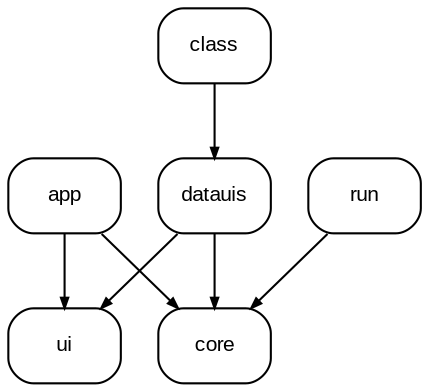 digraph G {
  node [
    shape=rect;
    style=rounded;
    fontname="Arial"
    fontsize="10"
  ];
  
  edge [
    arrowsize=0.5
  ];
  
  datauis -> ui;
  datauis -> core;
  class -> datauis;
  run -> core;
  app -> core;
  app -> ui;
}